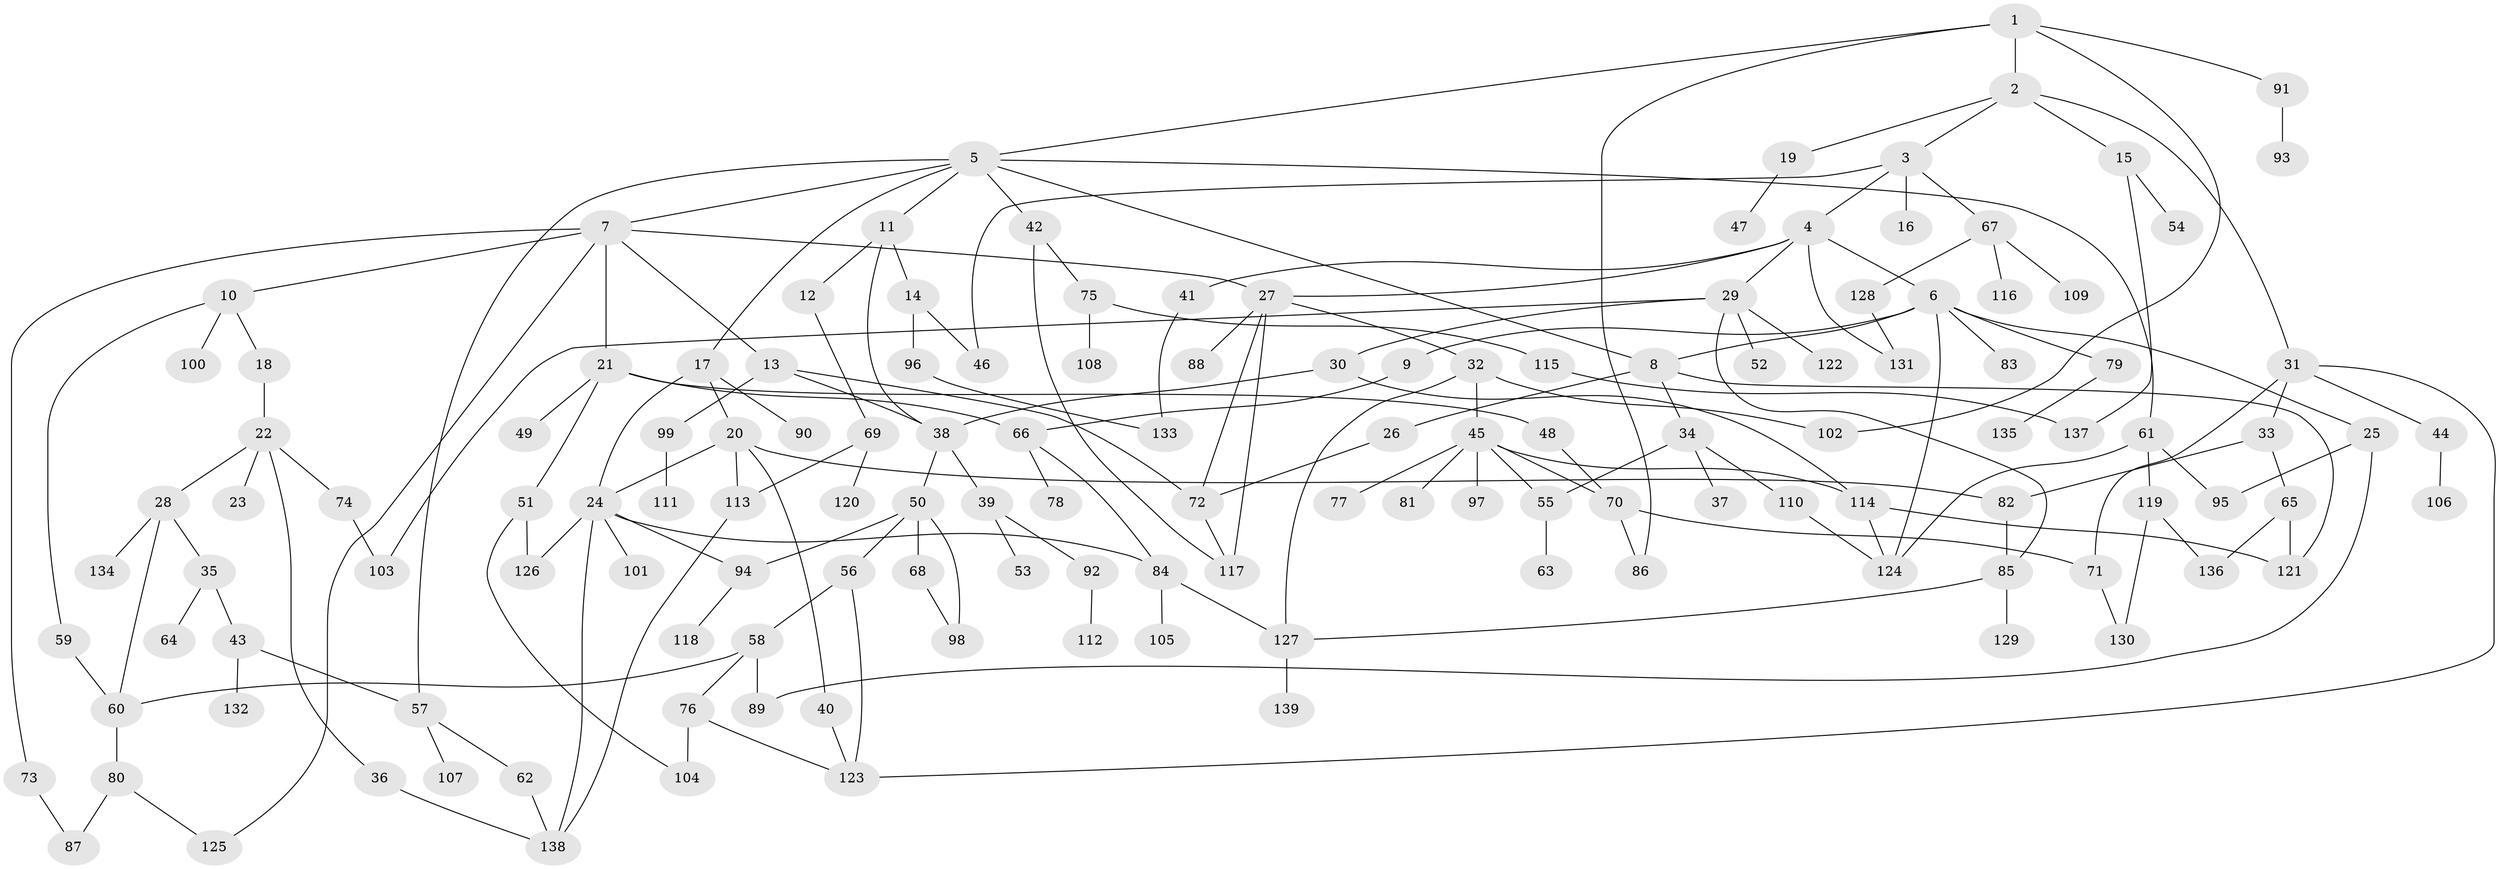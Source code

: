 // coarse degree distribution, {5: 0.06315789473684211, 4: 0.14736842105263157, 11: 0.010526315789473684, 10: 0.010526315789473684, 7: 0.042105263157894736, 6: 0.042105263157894736, 3: 0.17894736842105263, 2: 0.21052631578947367, 1: 0.28421052631578947, 9: 0.010526315789473684}
// Generated by graph-tools (version 1.1) at 2025/41/03/06/25 10:41:26]
// undirected, 139 vertices, 189 edges
graph export_dot {
graph [start="1"]
  node [color=gray90,style=filled];
  1;
  2;
  3;
  4;
  5;
  6;
  7;
  8;
  9;
  10;
  11;
  12;
  13;
  14;
  15;
  16;
  17;
  18;
  19;
  20;
  21;
  22;
  23;
  24;
  25;
  26;
  27;
  28;
  29;
  30;
  31;
  32;
  33;
  34;
  35;
  36;
  37;
  38;
  39;
  40;
  41;
  42;
  43;
  44;
  45;
  46;
  47;
  48;
  49;
  50;
  51;
  52;
  53;
  54;
  55;
  56;
  57;
  58;
  59;
  60;
  61;
  62;
  63;
  64;
  65;
  66;
  67;
  68;
  69;
  70;
  71;
  72;
  73;
  74;
  75;
  76;
  77;
  78;
  79;
  80;
  81;
  82;
  83;
  84;
  85;
  86;
  87;
  88;
  89;
  90;
  91;
  92;
  93;
  94;
  95;
  96;
  97;
  98;
  99;
  100;
  101;
  102;
  103;
  104;
  105;
  106;
  107;
  108;
  109;
  110;
  111;
  112;
  113;
  114;
  115;
  116;
  117;
  118;
  119;
  120;
  121;
  122;
  123;
  124;
  125;
  126;
  127;
  128;
  129;
  130;
  131;
  132;
  133;
  134;
  135;
  136;
  137;
  138;
  139;
  1 -- 2;
  1 -- 5;
  1 -- 91;
  1 -- 102;
  1 -- 86;
  2 -- 3;
  2 -- 15;
  2 -- 19;
  2 -- 31;
  3 -- 4;
  3 -- 16;
  3 -- 46;
  3 -- 67;
  4 -- 6;
  4 -- 29;
  4 -- 41;
  4 -- 131;
  4 -- 27;
  5 -- 7;
  5 -- 8;
  5 -- 11;
  5 -- 17;
  5 -- 42;
  5 -- 61;
  5 -- 57;
  6 -- 9;
  6 -- 25;
  6 -- 79;
  6 -- 83;
  6 -- 8;
  6 -- 124;
  7 -- 10;
  7 -- 13;
  7 -- 21;
  7 -- 27;
  7 -- 73;
  7 -- 125;
  8 -- 26;
  8 -- 34;
  8 -- 121;
  9 -- 66;
  10 -- 18;
  10 -- 59;
  10 -- 100;
  11 -- 12;
  11 -- 14;
  11 -- 38;
  12 -- 69;
  13 -- 99;
  13 -- 38;
  13 -- 72;
  14 -- 96;
  14 -- 46;
  15 -- 54;
  15 -- 137;
  17 -- 20;
  17 -- 90;
  17 -- 24;
  18 -- 22;
  19 -- 47;
  20 -- 24;
  20 -- 40;
  20 -- 82;
  20 -- 113;
  21 -- 48;
  21 -- 49;
  21 -- 51;
  21 -- 66;
  22 -- 23;
  22 -- 28;
  22 -- 36;
  22 -- 74;
  24 -- 84;
  24 -- 101;
  24 -- 138;
  24 -- 126;
  24 -- 94;
  25 -- 89;
  25 -- 95;
  26 -- 72;
  27 -- 32;
  27 -- 88;
  27 -- 117;
  27 -- 72;
  28 -- 35;
  28 -- 134;
  28 -- 60;
  29 -- 30;
  29 -- 52;
  29 -- 122;
  29 -- 103;
  29 -- 85;
  30 -- 114;
  30 -- 38;
  31 -- 33;
  31 -- 44;
  31 -- 71;
  31 -- 123;
  32 -- 45;
  32 -- 127;
  32 -- 102;
  33 -- 65;
  33 -- 82;
  34 -- 37;
  34 -- 110;
  34 -- 55;
  35 -- 43;
  35 -- 64;
  36 -- 138;
  38 -- 39;
  38 -- 50;
  39 -- 53;
  39 -- 92;
  40 -- 123;
  41 -- 133;
  42 -- 75;
  42 -- 117;
  43 -- 57;
  43 -- 132;
  44 -- 106;
  45 -- 55;
  45 -- 70;
  45 -- 77;
  45 -- 81;
  45 -- 97;
  45 -- 114;
  48 -- 70;
  50 -- 56;
  50 -- 68;
  50 -- 94;
  50 -- 98;
  51 -- 126;
  51 -- 104;
  55 -- 63;
  56 -- 58;
  56 -- 123;
  57 -- 62;
  57 -- 107;
  58 -- 60;
  58 -- 76;
  58 -- 89;
  59 -- 60;
  60 -- 80;
  61 -- 119;
  61 -- 95;
  61 -- 124;
  62 -- 138;
  65 -- 136;
  65 -- 121;
  66 -- 78;
  66 -- 84;
  67 -- 109;
  67 -- 116;
  67 -- 128;
  68 -- 98;
  69 -- 120;
  69 -- 113;
  70 -- 86;
  70 -- 71;
  71 -- 130;
  72 -- 117;
  73 -- 87;
  74 -- 103;
  75 -- 108;
  75 -- 115;
  76 -- 104;
  76 -- 123;
  79 -- 135;
  80 -- 87;
  80 -- 125;
  82 -- 85;
  84 -- 105;
  84 -- 127;
  85 -- 129;
  85 -- 127;
  91 -- 93;
  92 -- 112;
  94 -- 118;
  96 -- 133;
  99 -- 111;
  110 -- 124;
  113 -- 138;
  114 -- 124;
  114 -- 121;
  115 -- 137;
  119 -- 130;
  119 -- 136;
  127 -- 139;
  128 -- 131;
}

